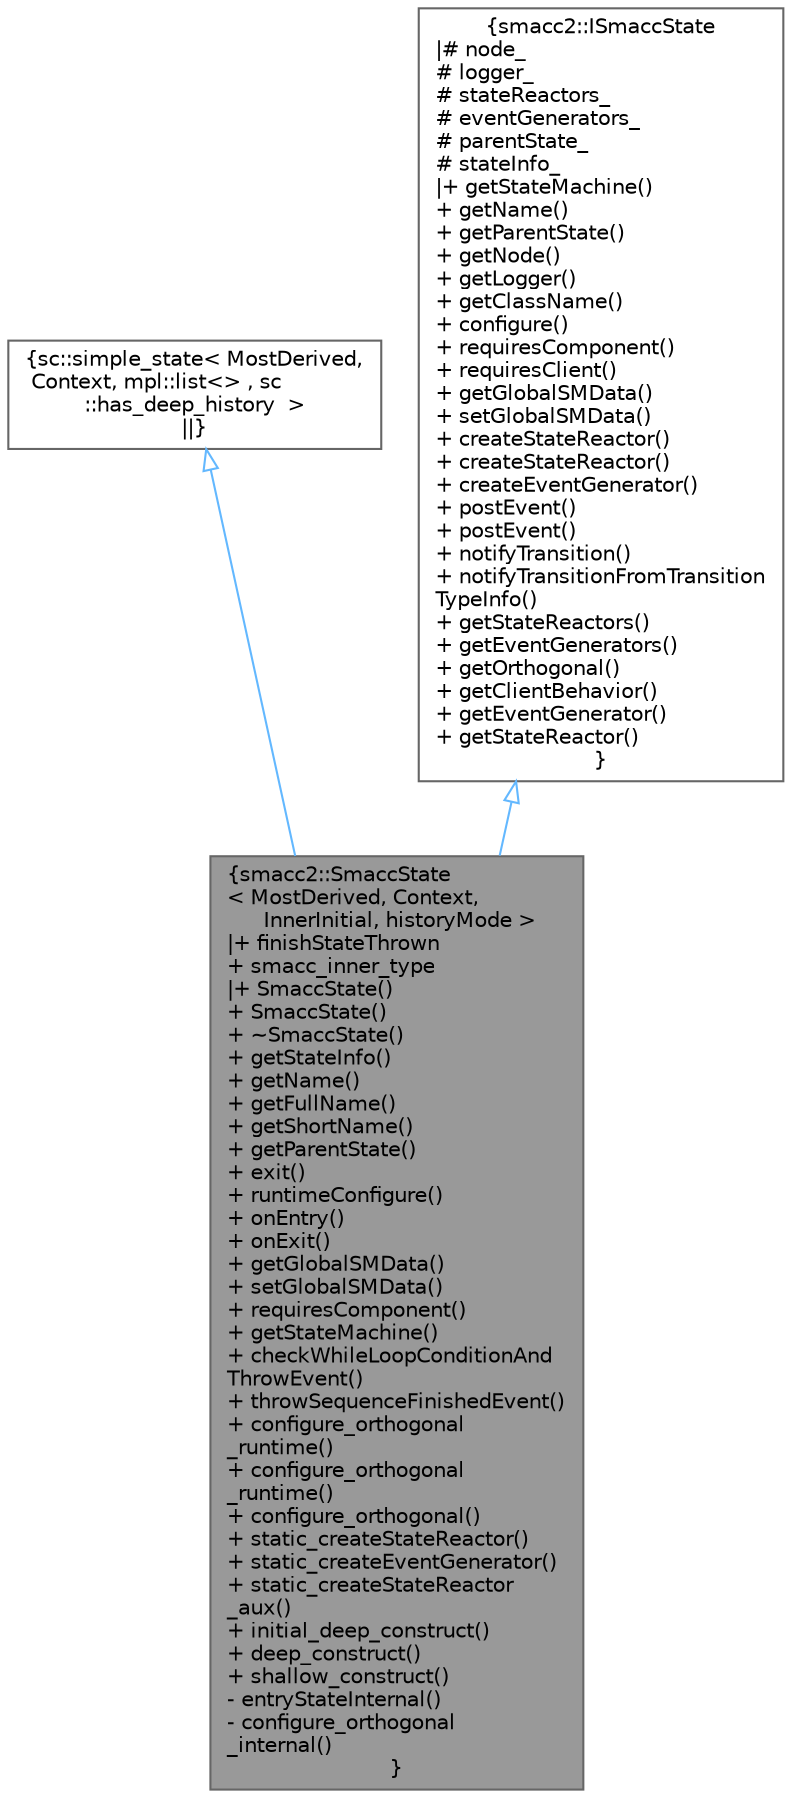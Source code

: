 digraph "smacc2::SmaccState&lt; MostDerived, Context, InnerInitial, historyMode &gt;"
{
 // LATEX_PDF_SIZE
  bgcolor="transparent";
  edge [fontname=Helvetica,fontsize=10,labelfontname=Helvetica,labelfontsize=10];
  node [fontname=Helvetica,fontsize=10,shape=box,height=0.2,width=0.4];
  Node1 [label="{smacc2::SmaccState\l\< MostDerived, Context,\l InnerInitial, historyMode \>\n|+ finishStateThrown\l+ smacc_inner_type\l|+ SmaccState()\l+ SmaccState()\l+ ~SmaccState()\l+ getStateInfo()\l+ getName()\l+ getFullName()\l+ getShortName()\l+ getParentState()\l+ exit()\l+ runtimeConfigure()\l+ onEntry()\l+ onExit()\l+ getGlobalSMData()\l+ setGlobalSMData()\l+ requiresComponent()\l+ getStateMachine()\l+ checkWhileLoopConditionAnd\lThrowEvent()\l+ throwSequenceFinishedEvent()\l+ configure_orthogonal\l_runtime()\l+ configure_orthogonal\l_runtime()\l+ configure_orthogonal()\l+ static_createStateReactor()\l+ static_createEventGenerator()\l+ static_createStateReactor\l_aux()\l+ initial_deep_construct()\l+ deep_construct()\l+ shallow_construct()\l- entryStateInternal()\l- configure_orthogonal\l_internal()\l}",height=0.2,width=0.4,color="gray40", fillcolor="grey60", style="filled", fontcolor="black",tooltip=" "];
  Node2 -> Node1 [dir="back",color="steelblue1",style="solid",arrowtail="onormal"];
  Node2 [label="{sc::simple_state\< MostDerived,\l Context, mpl::list\<\> , sc\l::has_deep_history  \>\n||}",height=0.2,width=0.4,color="gray40", fillcolor="white", style="filled",URL="$classboost_1_1statechart_1_1simple__state.html",tooltip=" "];
  Node3 -> Node1 [dir="back",color="steelblue1",style="solid",arrowtail="onormal"];
  Node3 [label="{smacc2::ISmaccState\n|# node_\l# logger_\l# stateReactors_\l# eventGenerators_\l# parentState_\l# stateInfo_\l|+ getStateMachine()\l+ getName()\l+ getParentState()\l+ getNode()\l+ getLogger()\l+ getClassName()\l+ configure()\l+ requiresComponent()\l+ requiresClient()\l+ getGlobalSMData()\l+ setGlobalSMData()\l+ createStateReactor()\l+ createStateReactor()\l+ createEventGenerator()\l+ postEvent()\l+ postEvent()\l+ notifyTransition()\l+ notifyTransitionFromTransition\lTypeInfo()\l+ getStateReactors()\l+ getEventGenerators()\l+ getOrthogonal()\l+ getClientBehavior()\l+ getEventGenerator()\l+ getStateReactor()\l}",height=0.2,width=0.4,color="gray40", fillcolor="white", style="filled",URL="$classsmacc2_1_1ISmaccState.html",tooltip=" "];
}

